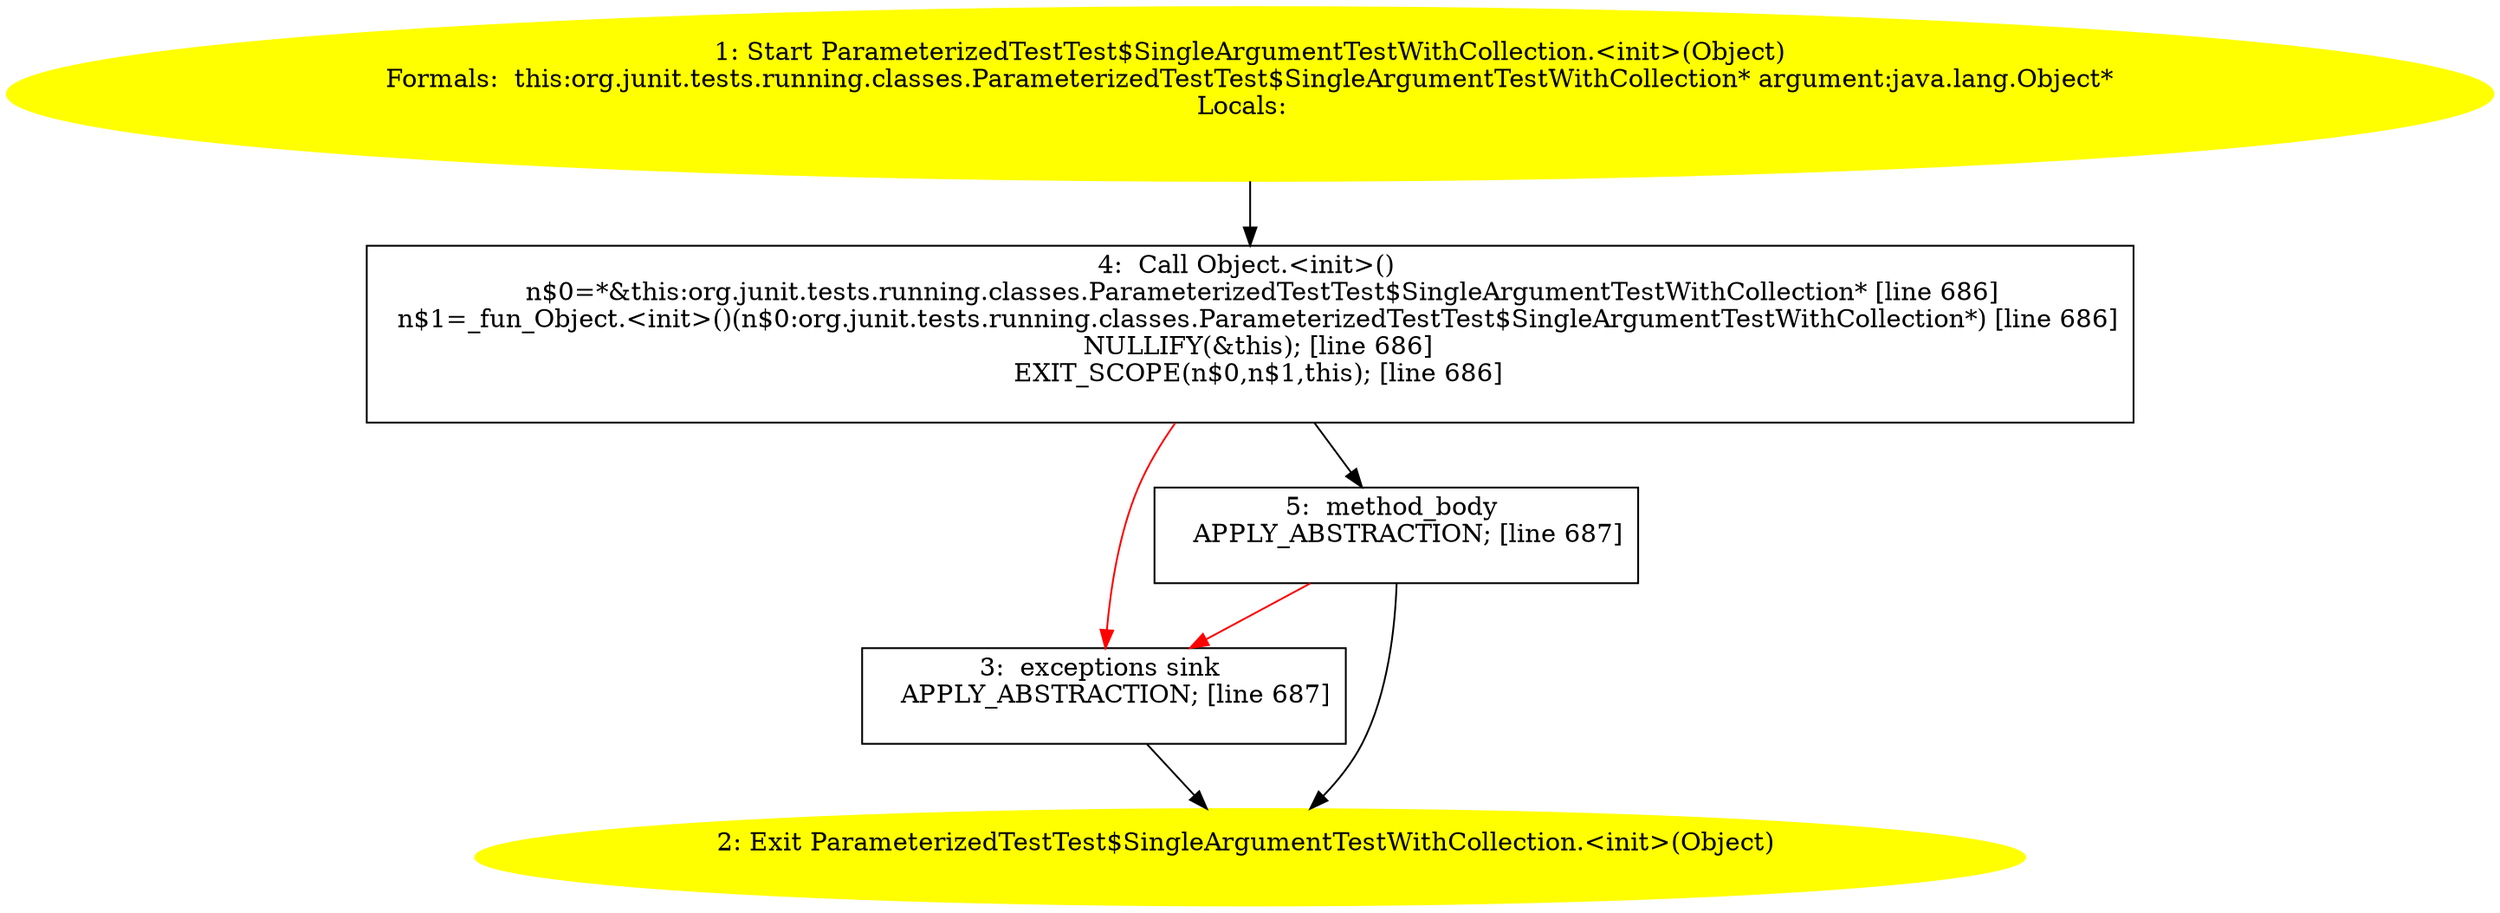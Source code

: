 /* @generated */
digraph cfg {
"org.junit.tests.running.classes.ParameterizedTestTest$SingleArgumentTestWithCollection.<init>(java.l.64a02c0c7ab5ca9c15f845c2b67630ed_1" [label="1: Start ParameterizedTestTest$SingleArgumentTestWithCollection.<init>(Object)\nFormals:  this:org.junit.tests.running.classes.ParameterizedTestTest$SingleArgumentTestWithCollection* argument:java.lang.Object*\nLocals:  \n  " color=yellow style=filled]
	

	 "org.junit.tests.running.classes.ParameterizedTestTest$SingleArgumentTestWithCollection.<init>(java.l.64a02c0c7ab5ca9c15f845c2b67630ed_1" -> "org.junit.tests.running.classes.ParameterizedTestTest$SingleArgumentTestWithCollection.<init>(java.l.64a02c0c7ab5ca9c15f845c2b67630ed_4" ;
"org.junit.tests.running.classes.ParameterizedTestTest$SingleArgumentTestWithCollection.<init>(java.l.64a02c0c7ab5ca9c15f845c2b67630ed_2" [label="2: Exit ParameterizedTestTest$SingleArgumentTestWithCollection.<init>(Object) \n  " color=yellow style=filled]
	

"org.junit.tests.running.classes.ParameterizedTestTest$SingleArgumentTestWithCollection.<init>(java.l.64a02c0c7ab5ca9c15f845c2b67630ed_3" [label="3:  exceptions sink \n   APPLY_ABSTRACTION; [line 687]\n " shape="box"]
	

	 "org.junit.tests.running.classes.ParameterizedTestTest$SingleArgumentTestWithCollection.<init>(java.l.64a02c0c7ab5ca9c15f845c2b67630ed_3" -> "org.junit.tests.running.classes.ParameterizedTestTest$SingleArgumentTestWithCollection.<init>(java.l.64a02c0c7ab5ca9c15f845c2b67630ed_2" ;
"org.junit.tests.running.classes.ParameterizedTestTest$SingleArgumentTestWithCollection.<init>(java.l.64a02c0c7ab5ca9c15f845c2b67630ed_4" [label="4:  Call Object.<init>() \n   n$0=*&this:org.junit.tests.running.classes.ParameterizedTestTest$SingleArgumentTestWithCollection* [line 686]\n  n$1=_fun_Object.<init>()(n$0:org.junit.tests.running.classes.ParameterizedTestTest$SingleArgumentTestWithCollection*) [line 686]\n  NULLIFY(&this); [line 686]\n  EXIT_SCOPE(n$0,n$1,this); [line 686]\n " shape="box"]
	

	 "org.junit.tests.running.classes.ParameterizedTestTest$SingleArgumentTestWithCollection.<init>(java.l.64a02c0c7ab5ca9c15f845c2b67630ed_4" -> "org.junit.tests.running.classes.ParameterizedTestTest$SingleArgumentTestWithCollection.<init>(java.l.64a02c0c7ab5ca9c15f845c2b67630ed_5" ;
	 "org.junit.tests.running.classes.ParameterizedTestTest$SingleArgumentTestWithCollection.<init>(java.l.64a02c0c7ab5ca9c15f845c2b67630ed_4" -> "org.junit.tests.running.classes.ParameterizedTestTest$SingleArgumentTestWithCollection.<init>(java.l.64a02c0c7ab5ca9c15f845c2b67630ed_3" [color="red" ];
"org.junit.tests.running.classes.ParameterizedTestTest$SingleArgumentTestWithCollection.<init>(java.l.64a02c0c7ab5ca9c15f845c2b67630ed_5" [label="5:  method_body \n   APPLY_ABSTRACTION; [line 687]\n " shape="box"]
	

	 "org.junit.tests.running.classes.ParameterizedTestTest$SingleArgumentTestWithCollection.<init>(java.l.64a02c0c7ab5ca9c15f845c2b67630ed_5" -> "org.junit.tests.running.classes.ParameterizedTestTest$SingleArgumentTestWithCollection.<init>(java.l.64a02c0c7ab5ca9c15f845c2b67630ed_2" ;
	 "org.junit.tests.running.classes.ParameterizedTestTest$SingleArgumentTestWithCollection.<init>(java.l.64a02c0c7ab5ca9c15f845c2b67630ed_5" -> "org.junit.tests.running.classes.ParameterizedTestTest$SingleArgumentTestWithCollection.<init>(java.l.64a02c0c7ab5ca9c15f845c2b67630ed_3" [color="red" ];
}
